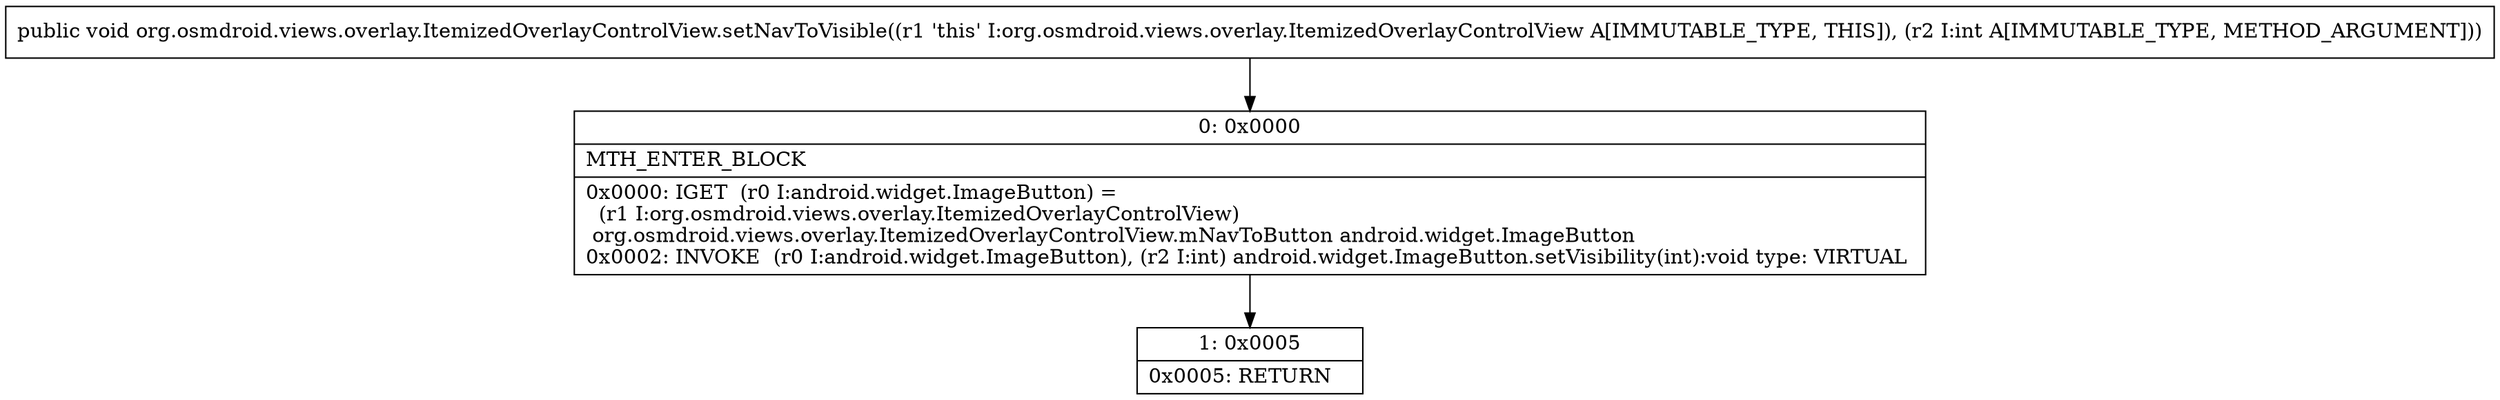 digraph "CFG fororg.osmdroid.views.overlay.ItemizedOverlayControlView.setNavToVisible(I)V" {
Node_0 [shape=record,label="{0\:\ 0x0000|MTH_ENTER_BLOCK\l|0x0000: IGET  (r0 I:android.widget.ImageButton) = \l  (r1 I:org.osmdroid.views.overlay.ItemizedOverlayControlView)\l org.osmdroid.views.overlay.ItemizedOverlayControlView.mNavToButton android.widget.ImageButton \l0x0002: INVOKE  (r0 I:android.widget.ImageButton), (r2 I:int) android.widget.ImageButton.setVisibility(int):void type: VIRTUAL \l}"];
Node_1 [shape=record,label="{1\:\ 0x0005|0x0005: RETURN   \l}"];
MethodNode[shape=record,label="{public void org.osmdroid.views.overlay.ItemizedOverlayControlView.setNavToVisible((r1 'this' I:org.osmdroid.views.overlay.ItemizedOverlayControlView A[IMMUTABLE_TYPE, THIS]), (r2 I:int A[IMMUTABLE_TYPE, METHOD_ARGUMENT])) }"];
MethodNode -> Node_0;
Node_0 -> Node_1;
}

